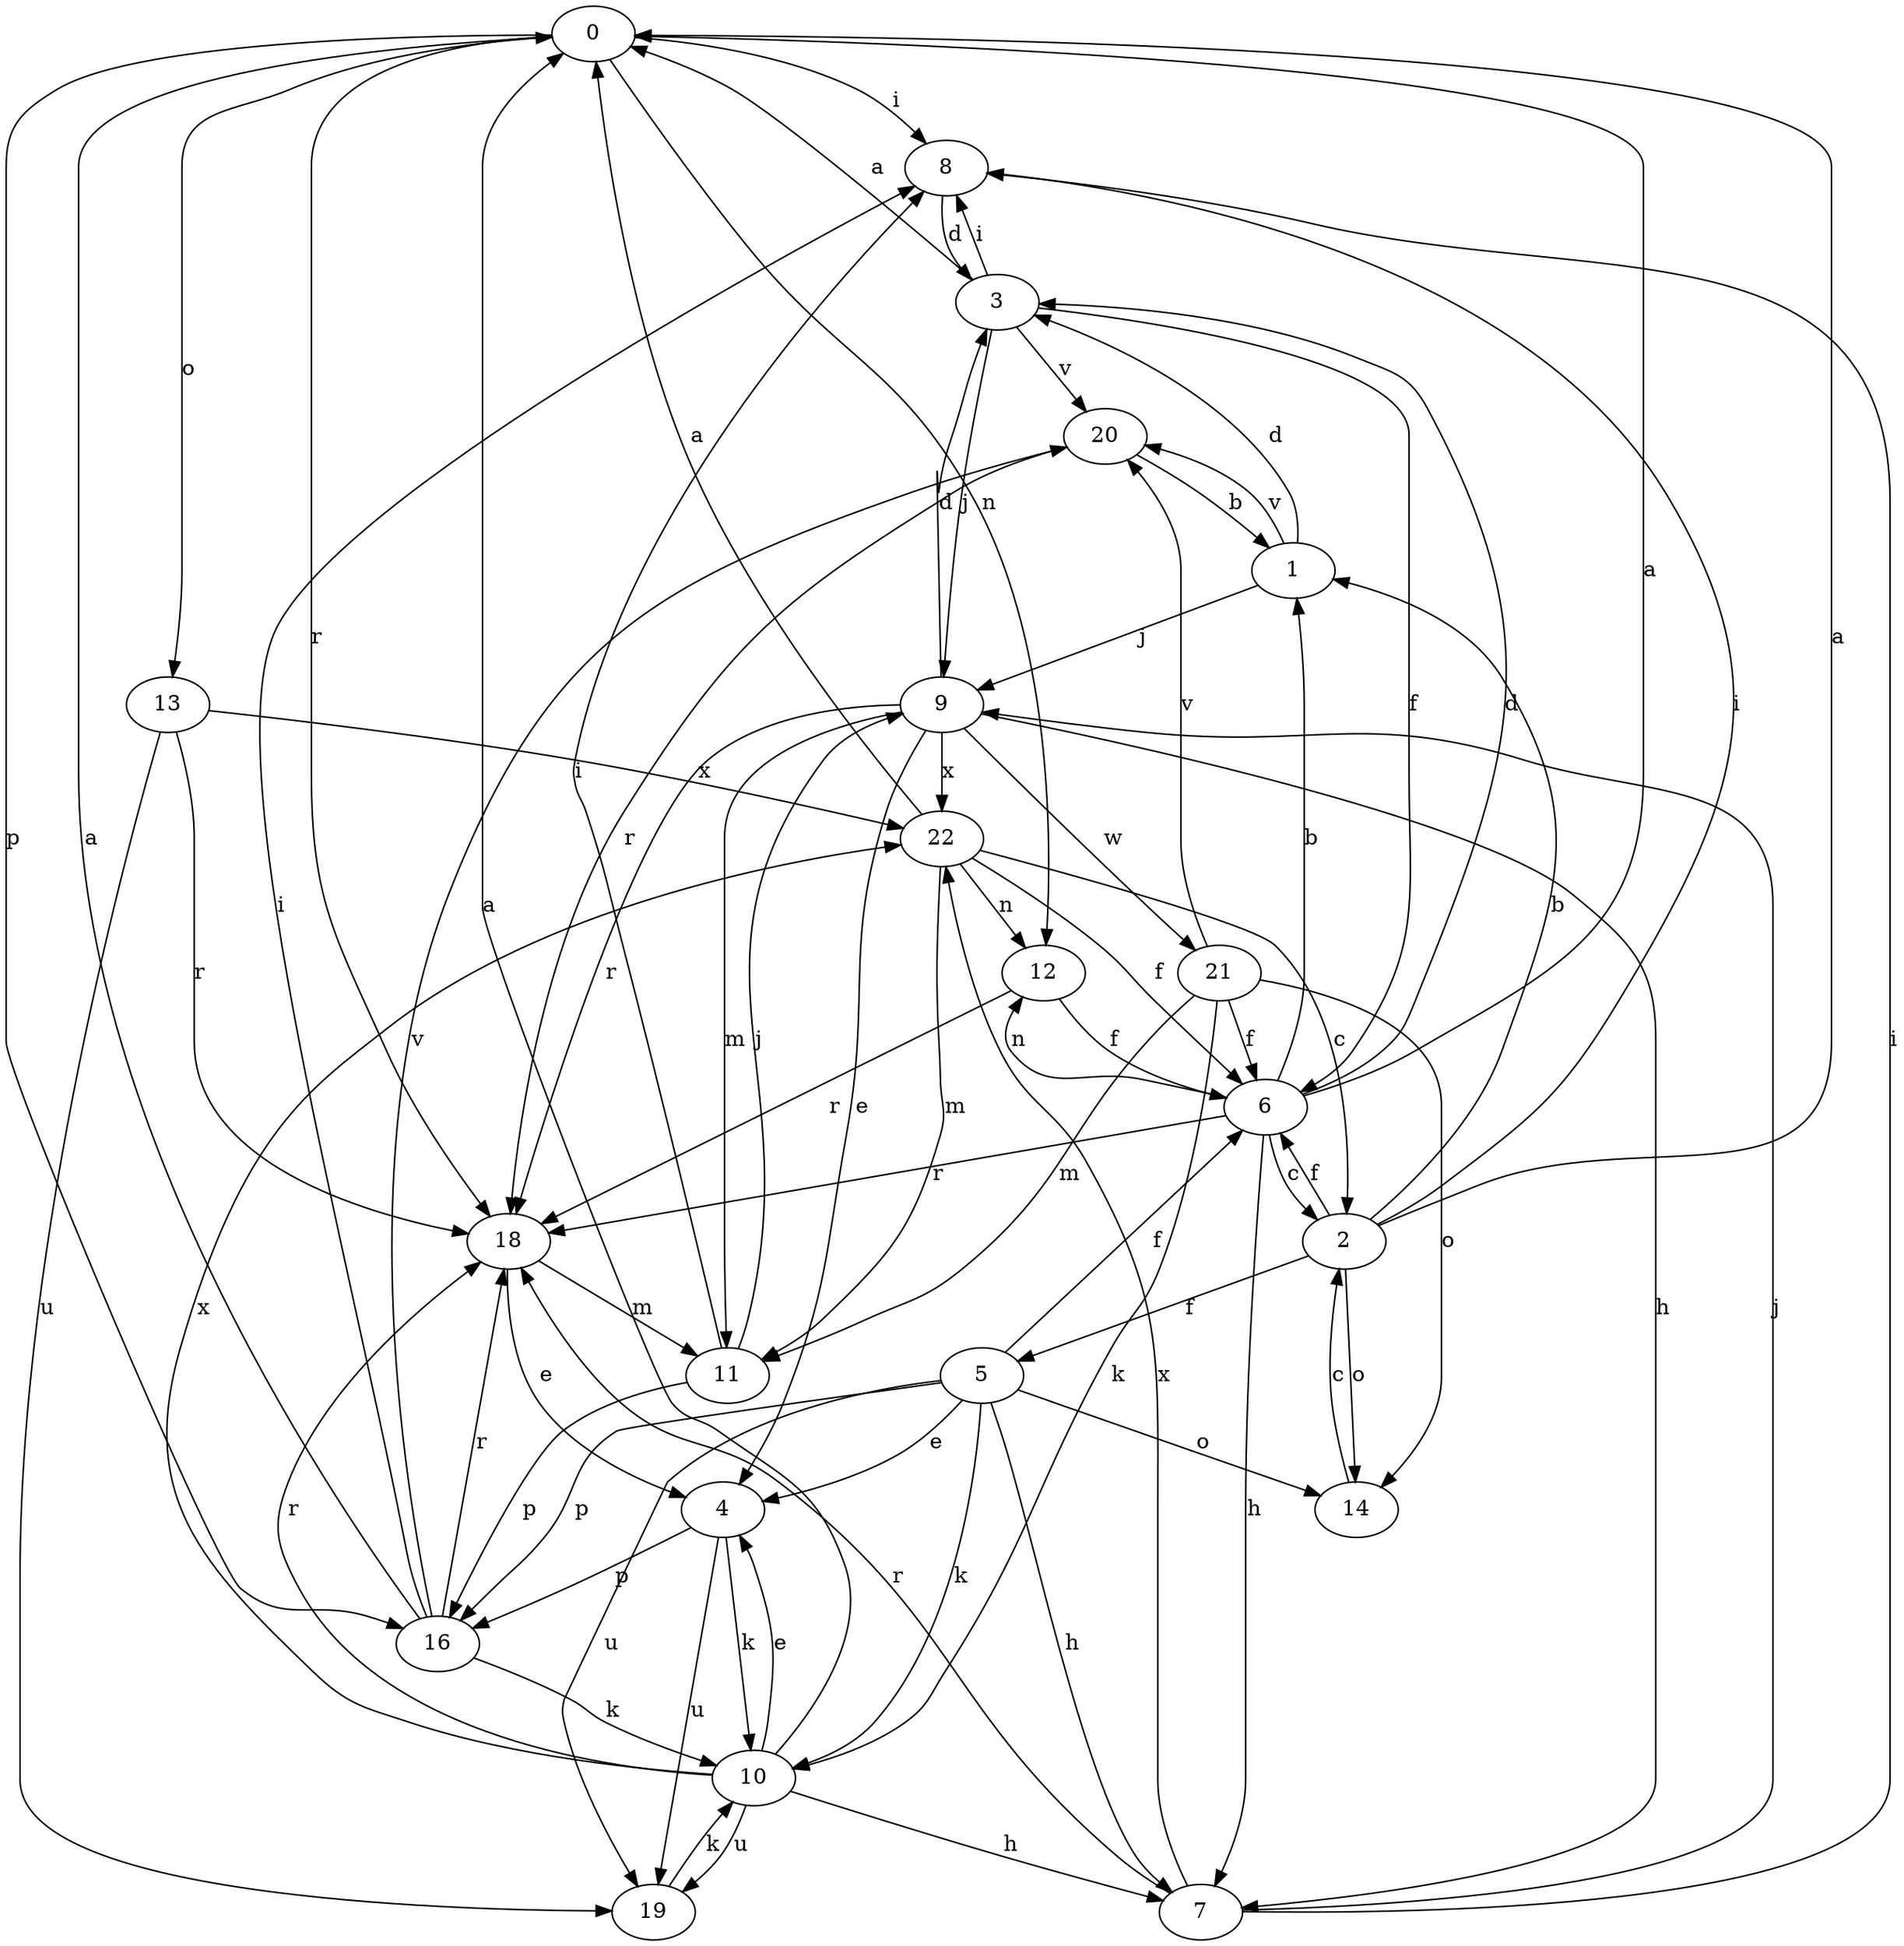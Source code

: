 strict digraph  {
0;
1;
2;
3;
4;
5;
6;
7;
8;
9;
10;
11;
12;
13;
14;
16;
18;
19;
20;
21;
22;
0 -> 8  [label=i];
0 -> 12  [label=n];
0 -> 13  [label=o];
0 -> 16  [label=p];
0 -> 18  [label=r];
1 -> 3  [label=d];
1 -> 9  [label=j];
1 -> 20  [label=v];
2 -> 0  [label=a];
2 -> 1  [label=b];
2 -> 5  [label=f];
2 -> 6  [label=f];
2 -> 8  [label=i];
2 -> 14  [label=o];
3 -> 0  [label=a];
3 -> 6  [label=f];
3 -> 8  [label=i];
3 -> 9  [label=j];
3 -> 20  [label=v];
4 -> 10  [label=k];
4 -> 16  [label=p];
4 -> 19  [label=u];
5 -> 4  [label=e];
5 -> 6  [label=f];
5 -> 7  [label=h];
5 -> 10  [label=k];
5 -> 14  [label=o];
5 -> 16  [label=p];
5 -> 19  [label=u];
6 -> 0  [label=a];
6 -> 1  [label=b];
6 -> 2  [label=c];
6 -> 3  [label=d];
6 -> 7  [label=h];
6 -> 12  [label=n];
6 -> 18  [label=r];
7 -> 8  [label=i];
7 -> 9  [label=j];
7 -> 18  [label=r];
7 -> 22  [label=x];
8 -> 3  [label=d];
9 -> 3  [label=d];
9 -> 4  [label=e];
9 -> 7  [label=h];
9 -> 11  [label=m];
9 -> 18  [label=r];
9 -> 21  [label=w];
9 -> 22  [label=x];
10 -> 0  [label=a];
10 -> 4  [label=e];
10 -> 7  [label=h];
10 -> 18  [label=r];
10 -> 19  [label=u];
10 -> 22  [label=x];
11 -> 8  [label=i];
11 -> 9  [label=j];
11 -> 16  [label=p];
12 -> 6  [label=f];
12 -> 18  [label=r];
13 -> 18  [label=r];
13 -> 19  [label=u];
13 -> 22  [label=x];
14 -> 2  [label=c];
16 -> 0  [label=a];
16 -> 8  [label=i];
16 -> 10  [label=k];
16 -> 18  [label=r];
16 -> 20  [label=v];
18 -> 4  [label=e];
18 -> 11  [label=m];
19 -> 10  [label=k];
20 -> 1  [label=b];
20 -> 18  [label=r];
21 -> 6  [label=f];
21 -> 10  [label=k];
21 -> 11  [label=m];
21 -> 14  [label=o];
21 -> 20  [label=v];
22 -> 0  [label=a];
22 -> 2  [label=c];
22 -> 6  [label=f];
22 -> 11  [label=m];
22 -> 12  [label=n];
}
